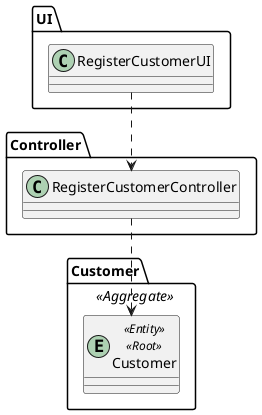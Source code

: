 @startuml
skinparam classAttributeIconSize 0

package UI {
class RegisterCustomerUI {
}
}

package Controller{
class RegisterCustomerController {

}
}

package Customer <<Aggregate>>{

entity Customer <<Entity>> <<Root>> {
}



RegisterCustomerUI ..> RegisterCustomerController
RegisterCustomerController ..> Customer

@enduml